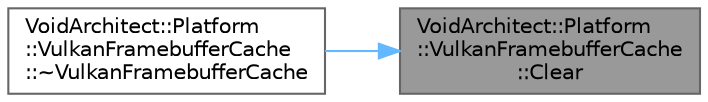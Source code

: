 digraph "VoidArchitect::Platform::VulkanFramebufferCache::Clear"
{
 // LATEX_PDF_SIZE
  bgcolor="transparent";
  edge [fontname=Helvetica,fontsize=10,labelfontname=Helvetica,labelfontsize=10];
  node [fontname=Helvetica,fontsize=10,shape=box,height=0.2,width=0.4];
  rankdir="RL";
  Node1 [id="Node000001",label="VoidArchitect::Platform\l::VulkanFramebufferCache\l::Clear",height=0.2,width=0.4,color="gray40", fillcolor="grey60", style="filled", fontcolor="black",tooltip=" "];
  Node1 -> Node2 [id="edge2_Node000001_Node000002",dir="back",color="steelblue1",style="solid",tooltip=" "];
  Node2 [id="Node000002",label="VoidArchitect::Platform\l::VulkanFramebufferCache\l::~VulkanFramebufferCache",height=0.2,width=0.4,color="grey40", fillcolor="white", style="filled",URL="$class_void_architect_1_1_platform_1_1_vulkan_framebuffer_cache.html#a795eca78099be26539665c40d6f2787f",tooltip=" "];
}
